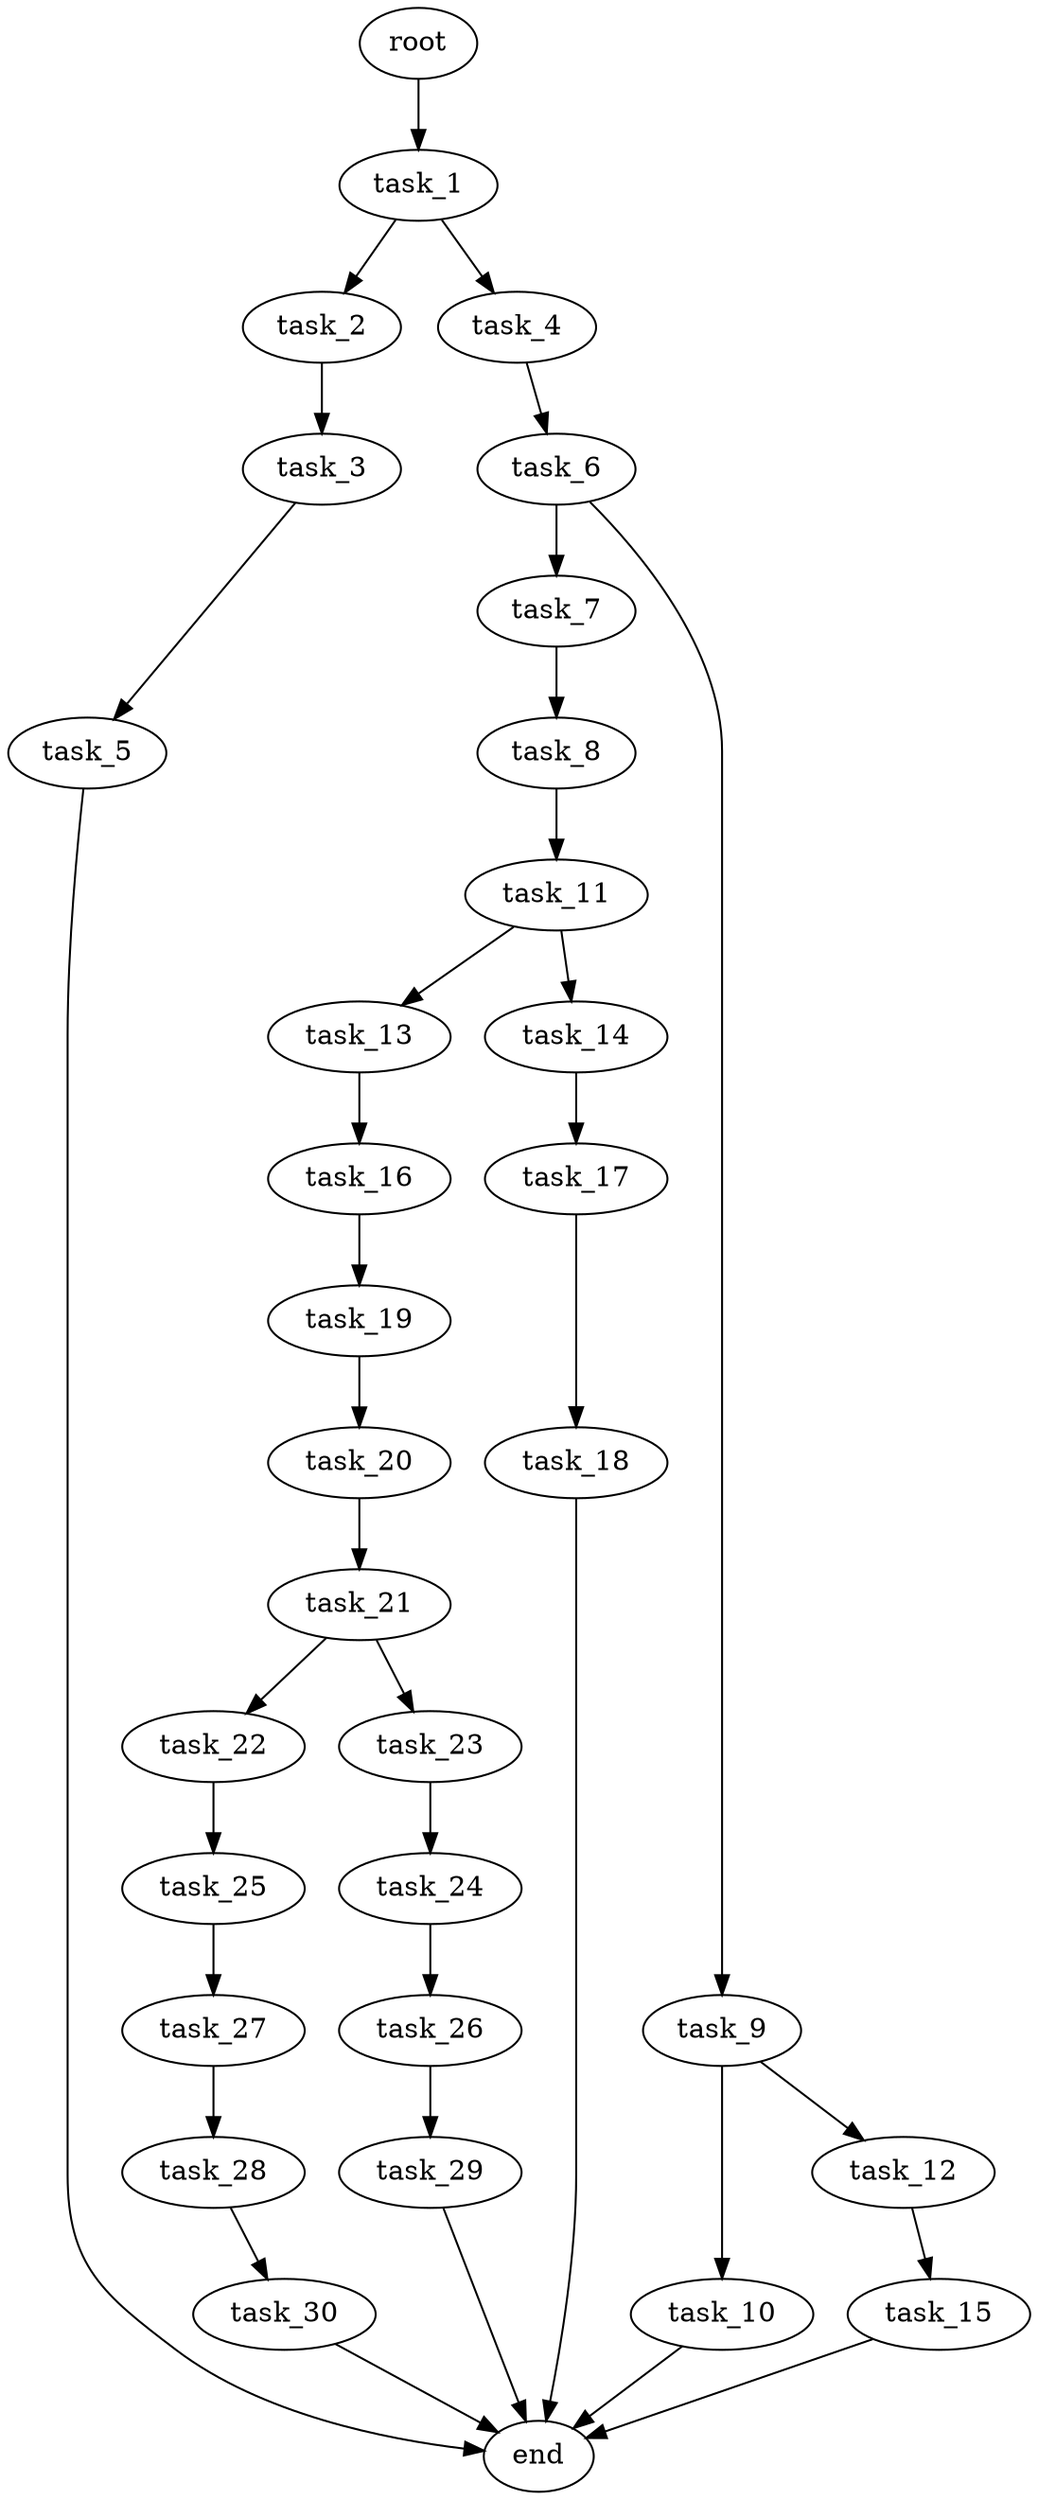 digraph G {
  root [size="0.000000e+00"];
  task_1 [size="5.516918e+10"];
  task_2 [size="6.119872e+10"];
  task_3 [size="8.630686e+09"];
  task_4 [size="3.093598e+10"];
  task_5 [size="9.995951e+10"];
  task_6 [size="7.188978e+10"];
  task_7 [size="5.257431e+10"];
  task_8 [size="7.691876e+10"];
  task_9 [size="8.233571e+10"];
  task_10 [size="7.384334e+09"];
  task_11 [size="9.723825e+10"];
  task_12 [size="6.423744e+10"];
  task_13 [size="4.500295e+10"];
  task_14 [size="6.801410e+10"];
  task_15 [size="3.445803e+10"];
  task_16 [size="8.779724e+10"];
  task_17 [size="7.802849e+10"];
  task_18 [size="6.398299e+10"];
  task_19 [size="1.820449e+10"];
  task_20 [size="9.662680e+10"];
  task_21 [size="4.326750e+10"];
  task_22 [size="9.107212e+10"];
  task_23 [size="5.550731e+09"];
  task_24 [size="1.242487e+10"];
  task_25 [size="1.531002e+10"];
  task_26 [size="1.647406e+10"];
  task_27 [size="3.227285e+10"];
  task_28 [size="7.093612e+10"];
  task_29 [size="3.460885e+10"];
  task_30 [size="9.409100e+10"];
  end [size="0.000000e+00"];

  root -> task_1 [size="1.000000e-12"];
  task_1 -> task_2 [size="6.119872e+08"];
  task_1 -> task_4 [size="3.093598e+08"];
  task_2 -> task_3 [size="8.630686e+07"];
  task_3 -> task_5 [size="9.995951e+08"];
  task_4 -> task_6 [size="7.188978e+08"];
  task_5 -> end [size="1.000000e-12"];
  task_6 -> task_7 [size="5.257431e+08"];
  task_6 -> task_9 [size="8.233571e+08"];
  task_7 -> task_8 [size="7.691876e+08"];
  task_8 -> task_11 [size="9.723825e+08"];
  task_9 -> task_10 [size="7.384334e+07"];
  task_9 -> task_12 [size="6.423744e+08"];
  task_10 -> end [size="1.000000e-12"];
  task_11 -> task_13 [size="4.500295e+08"];
  task_11 -> task_14 [size="6.801410e+08"];
  task_12 -> task_15 [size="3.445803e+08"];
  task_13 -> task_16 [size="8.779724e+08"];
  task_14 -> task_17 [size="7.802849e+08"];
  task_15 -> end [size="1.000000e-12"];
  task_16 -> task_19 [size="1.820449e+08"];
  task_17 -> task_18 [size="6.398299e+08"];
  task_18 -> end [size="1.000000e-12"];
  task_19 -> task_20 [size="9.662680e+08"];
  task_20 -> task_21 [size="4.326750e+08"];
  task_21 -> task_22 [size="9.107212e+08"];
  task_21 -> task_23 [size="5.550731e+07"];
  task_22 -> task_25 [size="1.531002e+08"];
  task_23 -> task_24 [size="1.242487e+08"];
  task_24 -> task_26 [size="1.647406e+08"];
  task_25 -> task_27 [size="3.227285e+08"];
  task_26 -> task_29 [size="3.460885e+08"];
  task_27 -> task_28 [size="7.093612e+08"];
  task_28 -> task_30 [size="9.409100e+08"];
  task_29 -> end [size="1.000000e-12"];
  task_30 -> end [size="1.000000e-12"];
}
